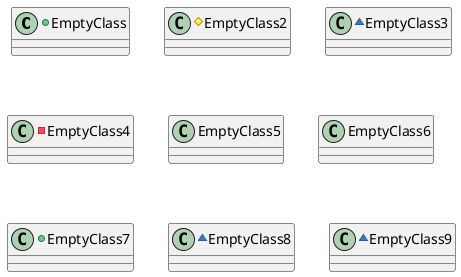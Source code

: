 @startuml
+class EmptyClass
{
}
#class EmptyClass2
{
}
~class EmptyClass3
{
}
-class EmptyClass4
{
}
class EmptyClass5
{
}
class EmptyClass6
{
}
+class EmptyClass7
{
}
~class EmptyClass8
{
}
~class EmptyClass9
{
}
@enduml